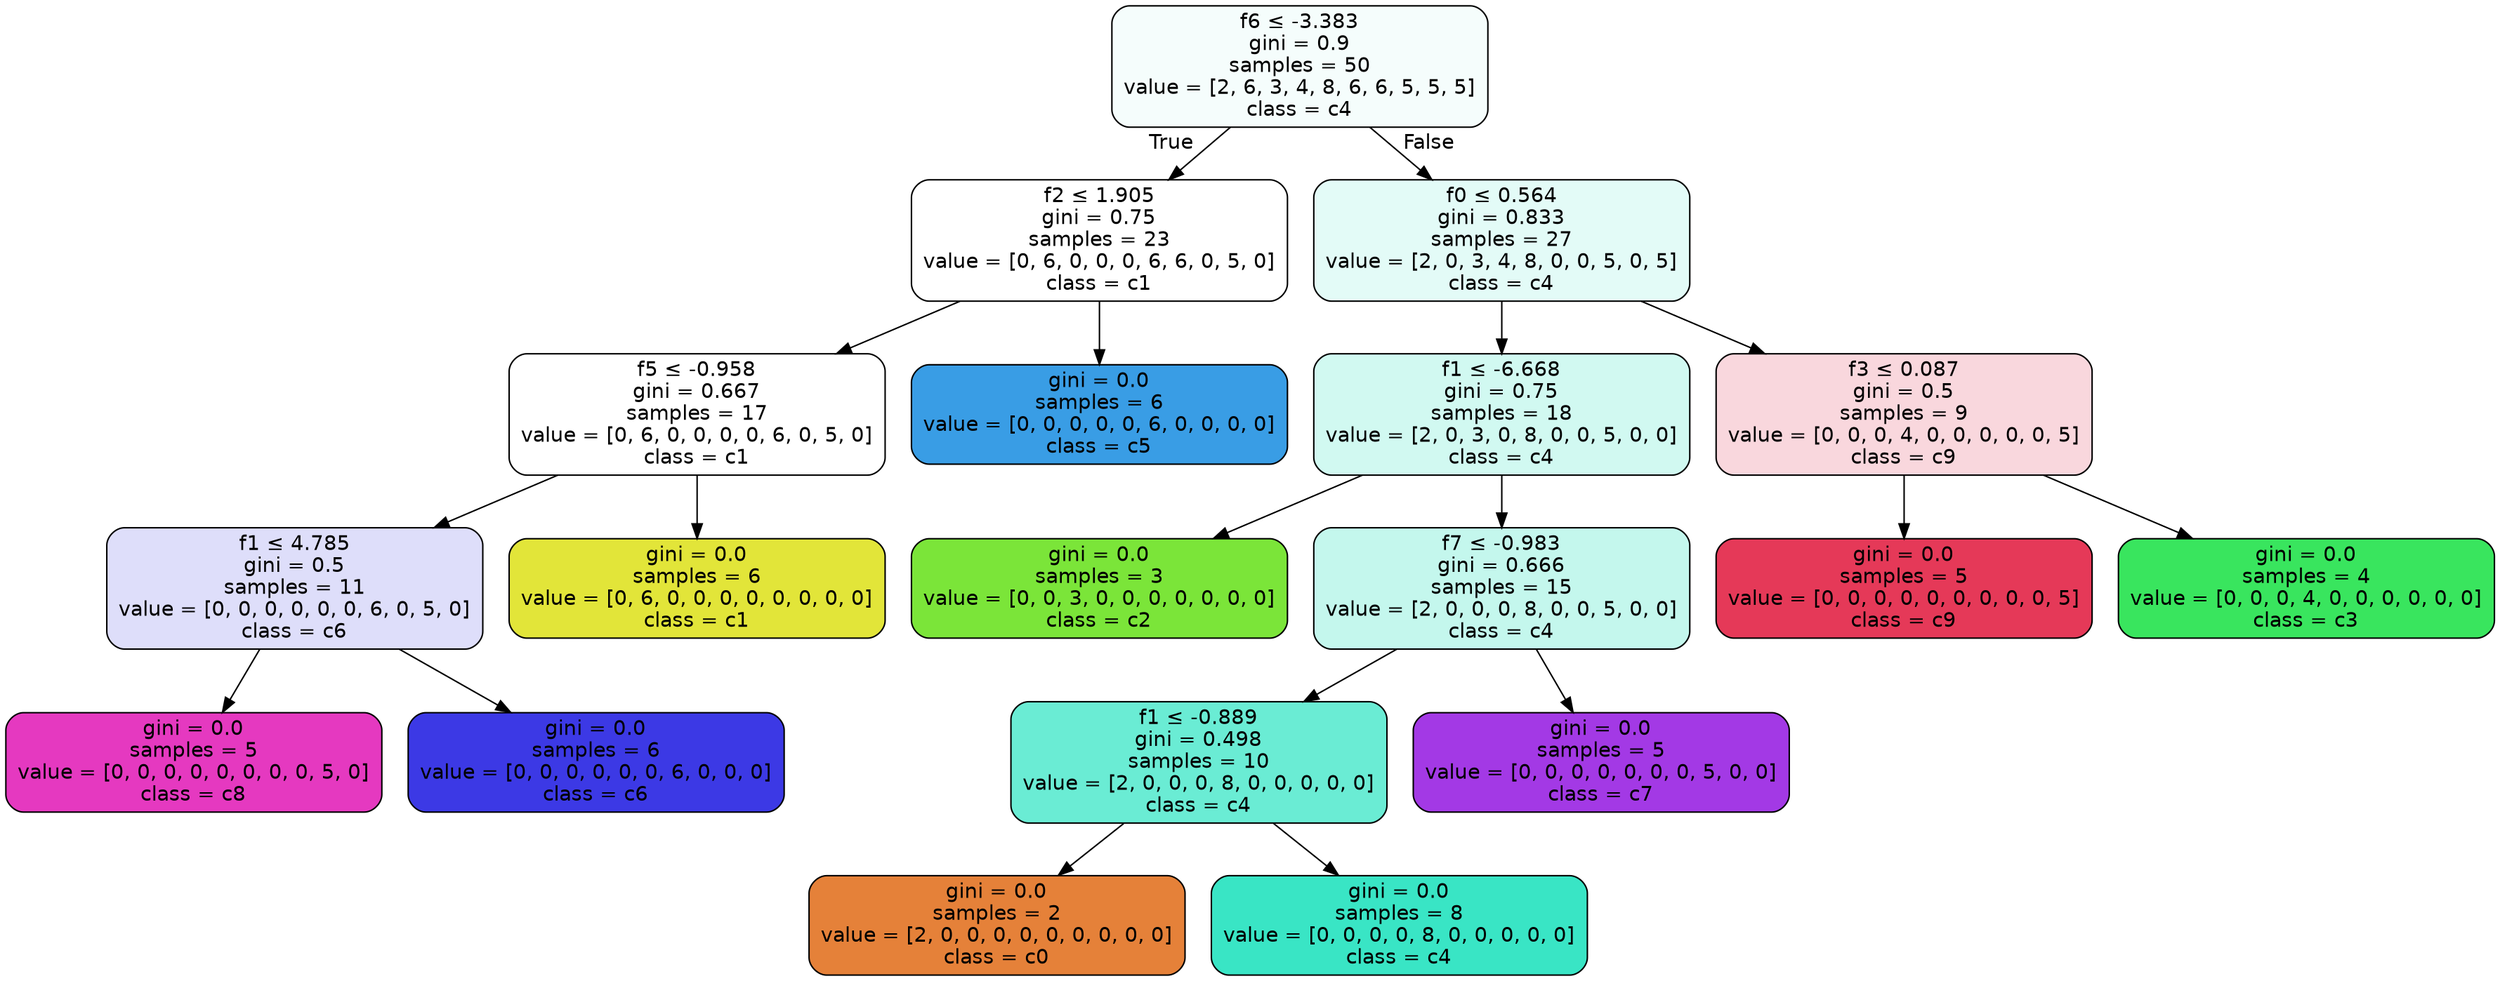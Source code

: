 digraph Tree {
node [shape=box, style="filled, rounded", color="black", fontname=helvetica] ;
edge [fontname=helvetica] ;
0 [label=<f6 &le; -3.383<br/>gini = 0.9<br/>samples = 50<br/>value = [2, 6, 3, 4, 8, 6, 6, 5, 5, 5]<br/>class = c4>, fillcolor="#39e5c50c"] ;
1 [label=<f2 &le; 1.905<br/>gini = 0.75<br/>samples = 23<br/>value = [0, 6, 0, 0, 0, 6, 6, 0, 5, 0]<br/>class = c1>, fillcolor="#e2e53900"] ;
0 -> 1 [labeldistance=2.5, labelangle=45, headlabel="True"] ;
2 [label=<f5 &le; -0.958<br/>gini = 0.667<br/>samples = 17<br/>value = [0, 6, 0, 0, 0, 0, 6, 0, 5, 0]<br/>class = c1>, fillcolor="#e2e53900"] ;
1 -> 2 ;
3 [label=<f1 &le; 4.785<br/>gini = 0.5<br/>samples = 11<br/>value = [0, 0, 0, 0, 0, 0, 6, 0, 5, 0]<br/>class = c6>, fillcolor="#3c39e52a"] ;
2 -> 3 ;
4 [label=<gini = 0.0<br/>samples = 5<br/>value = [0, 0, 0, 0, 0, 0, 0, 0, 5, 0]<br/>class = c8>, fillcolor="#e539c0ff"] ;
3 -> 4 ;
5 [label=<gini = 0.0<br/>samples = 6<br/>value = [0, 0, 0, 0, 0, 0, 6, 0, 0, 0]<br/>class = c6>, fillcolor="#3c39e5ff"] ;
3 -> 5 ;
6 [label=<gini = 0.0<br/>samples = 6<br/>value = [0, 6, 0, 0, 0, 0, 0, 0, 0, 0]<br/>class = c1>, fillcolor="#e2e539ff"] ;
2 -> 6 ;
7 [label=<gini = 0.0<br/>samples = 6<br/>value = [0, 0, 0, 0, 0, 6, 0, 0, 0, 0]<br/>class = c5>, fillcolor="#399de5ff"] ;
1 -> 7 ;
8 [label=<f0 &le; 0.564<br/>gini = 0.833<br/>samples = 27<br/>value = [2, 0, 3, 4, 8, 0, 0, 5, 0, 5]<br/>class = c4>, fillcolor="#39e5c523"] ;
0 -> 8 [labeldistance=2.5, labelangle=-45, headlabel="False"] ;
9 [label=<f1 &le; -6.668<br/>gini = 0.75<br/>samples = 18<br/>value = [2, 0, 3, 0, 8, 0, 0, 5, 0, 0]<br/>class = c4>, fillcolor="#39e5c53b"] ;
8 -> 9 ;
10 [label=<gini = 0.0<br/>samples = 3<br/>value = [0, 0, 3, 0, 0, 0, 0, 0, 0, 0]<br/>class = c2>, fillcolor="#7be539ff"] ;
9 -> 10 ;
11 [label=<f7 &le; -0.983<br/>gini = 0.666<br/>samples = 15<br/>value = [2, 0, 0, 0, 8, 0, 0, 5, 0, 0]<br/>class = c4>, fillcolor="#39e5c54c"] ;
9 -> 11 ;
12 [label=<f1 &le; -0.889<br/>gini = 0.498<br/>samples = 10<br/>value = [2, 0, 0, 0, 8, 0, 0, 0, 0, 0]<br/>class = c4>, fillcolor="#39e5c5bf"] ;
11 -> 12 ;
13 [label=<gini = 0.0<br/>samples = 2<br/>value = [2, 0, 0, 0, 0, 0, 0, 0, 0, 0]<br/>class = c0>, fillcolor="#e58139ff"] ;
12 -> 13 ;
14 [label=<gini = 0.0<br/>samples = 8<br/>value = [0, 0, 0, 0, 8, 0, 0, 0, 0, 0]<br/>class = c4>, fillcolor="#39e5c5ff"] ;
12 -> 14 ;
15 [label=<gini = 0.0<br/>samples = 5<br/>value = [0, 0, 0, 0, 0, 0, 0, 5, 0, 0]<br/>class = c7>, fillcolor="#a339e5ff"] ;
11 -> 15 ;
16 [label=<f3 &le; 0.087<br/>gini = 0.5<br/>samples = 9<br/>value = [0, 0, 0, 4, 0, 0, 0, 0, 0, 5]<br/>class = c9>, fillcolor="#e5395833"] ;
8 -> 16 ;
17 [label=<gini = 0.0<br/>samples = 5<br/>value = [0, 0, 0, 0, 0, 0, 0, 0, 0, 5]<br/>class = c9>, fillcolor="#e53958ff"] ;
16 -> 17 ;
18 [label=<gini = 0.0<br/>samples = 4<br/>value = [0, 0, 0, 4, 0, 0, 0, 0, 0, 0]<br/>class = c3>, fillcolor="#39e55eff"] ;
16 -> 18 ;
}
